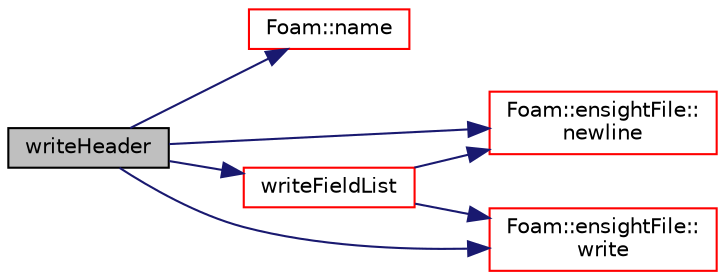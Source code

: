 digraph "writeHeader"
{
  bgcolor="transparent";
  edge [fontname="Helvetica",fontsize="10",labelfontname="Helvetica",labelfontsize="10"];
  node [fontname="Helvetica",fontsize="10",shape=record];
  rankdir="LR";
  Node351 [label="writeHeader",height=0.2,width=0.4,color="black", fillcolor="grey75", style="filled", fontcolor="black"];
  Node351 -> Node352 [color="midnightblue",fontsize="10",style="solid",fontname="Helvetica"];
  Node352 [label="Foam::name",height=0.2,width=0.4,color="red",URL="$a21851.html#adcb0df2bd4953cb6bb390272d8263c3a",tooltip="Return a string representation of a complex. "];
  Node351 -> Node355 [color="midnightblue",fontsize="10",style="solid",fontname="Helvetica"];
  Node355 [label="Foam::ensightFile::\lnewline",height=0.2,width=0.4,color="red",URL="$a22037.html#ab5159a45ba6da86b4085607bea7569dc",tooltip="Add carriage return to ascii stream. "];
  Node351 -> Node403 [color="midnightblue",fontsize="10",style="solid",fontname="Helvetica"];
  Node403 [label="Foam::ensightFile::\lwrite",height=0.2,width=0.4,color="red",URL="$a22037.html#a585eddd24704fabf8fb2b6f1da342813",tooltip="Binary write. "];
  Node351 -> Node404 [color="midnightblue",fontsize="10",style="solid",fontname="Helvetica"];
  Node404 [label="writeFieldList",height=0.2,width=0.4,color="red",URL="$a22045.html#aeea53b6120de7397e2a611e71abda4d2",tooltip="Write a scalar field for idList. "];
  Node404 -> Node403 [color="midnightblue",fontsize="10",style="solid",fontname="Helvetica"];
  Node404 -> Node355 [color="midnightblue",fontsize="10",style="solid",fontname="Helvetica"];
}
